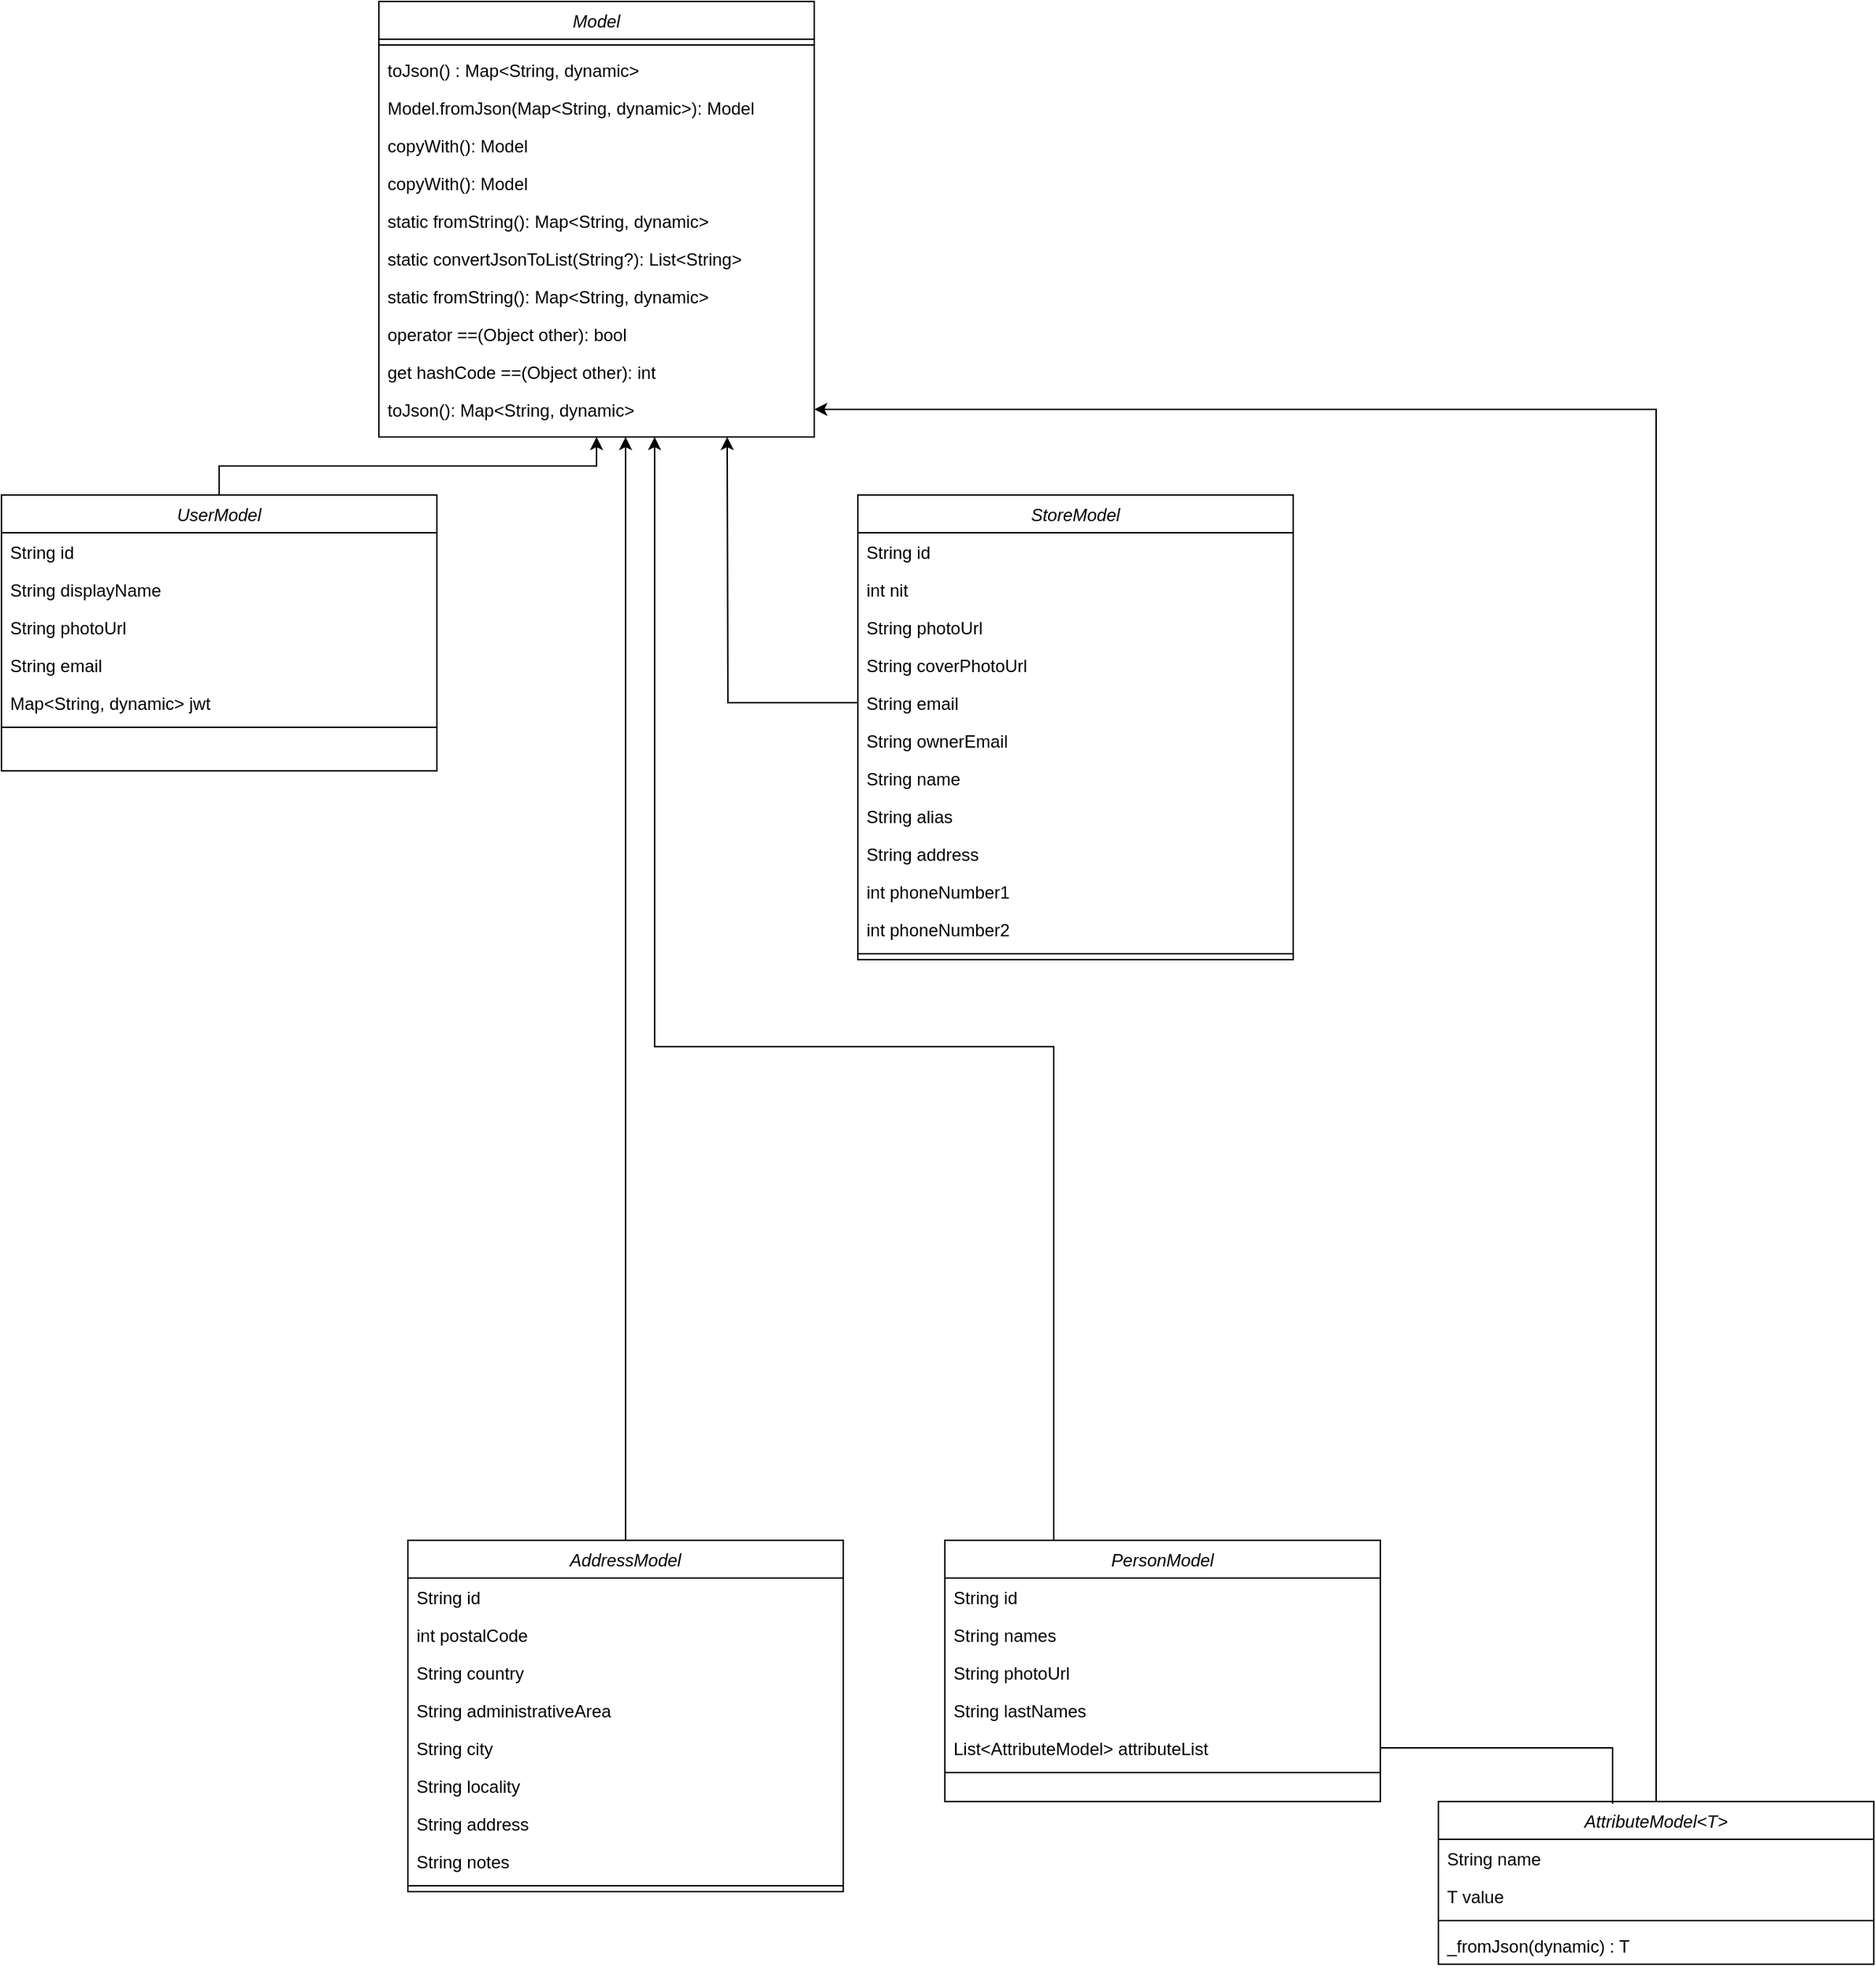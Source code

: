 <mxfile version="22.1.2" type="device">
  <diagram id="C5RBs43oDa-KdzZeNtuy" name="Page-1">
    <mxGraphModel dx="3695" dy="1688" grid="1" gridSize="10" guides="1" tooltips="1" connect="1" arrows="1" fold="1" page="1" pageScale="1" pageWidth="827" pageHeight="1169" math="0" shadow="0">
      <root>
        <mxCell id="WIyWlLk6GJQsqaUBKTNV-0" />
        <mxCell id="WIyWlLk6GJQsqaUBKTNV-1" parent="WIyWlLk6GJQsqaUBKTNV-0" />
        <mxCell id="m3j3JVI42onD2ivkwGoU-23" style="edgeStyle=orthogonalEdgeStyle;rounded=0;orthogonalLoop=1;jettySize=auto;html=1;startArrow=classic;startFill=1;strokeColor=default;endArrow=none;endFill=0;" parent="WIyWlLk6GJQsqaUBKTNV-1" source="zkfFHV4jXpPFQw0GAbJ--0" target="m3j3JVI42onD2ivkwGoU-8" edge="1">
          <mxGeometry relative="1" as="geometry" />
        </mxCell>
        <mxCell id="zkfFHV4jXpPFQw0GAbJ--0" value="Model" style="swimlane;fontStyle=2;align=center;verticalAlign=top;childLayout=stackLayout;horizontal=1;startSize=26;horizontalStack=0;resizeParent=1;resizeLast=0;collapsible=1;marginBottom=0;rounded=0;shadow=0;strokeWidth=1;" parent="WIyWlLk6GJQsqaUBKTNV-1" vertex="1">
          <mxGeometry x="210" width="300" height="300" as="geometry">
            <mxRectangle x="230" y="140" width="160" height="26" as="alternateBounds" />
          </mxGeometry>
        </mxCell>
        <mxCell id="zkfFHV4jXpPFQw0GAbJ--4" value="" style="line;html=1;strokeWidth=1;align=left;verticalAlign=middle;spacingTop=-1;spacingLeft=3;spacingRight=3;rotatable=0;labelPosition=right;points=[];portConstraint=eastwest;" parent="zkfFHV4jXpPFQw0GAbJ--0" vertex="1">
          <mxGeometry y="26" width="300" height="8" as="geometry" />
        </mxCell>
        <mxCell id="zkfFHV4jXpPFQw0GAbJ--5" value="toJson() : Map&lt;String, dynamic&gt;" style="text;align=left;verticalAlign=top;spacingLeft=4;spacingRight=4;overflow=hidden;rotatable=0;points=[[0,0.5],[1,0.5]];portConstraint=eastwest;" parent="zkfFHV4jXpPFQw0GAbJ--0" vertex="1">
          <mxGeometry y="34" width="300" height="26" as="geometry" />
        </mxCell>
        <mxCell id="m3j3JVI42onD2ivkwGoU-0" value="Model.fromJson(Map&lt;String, dynamic&gt;): Model " style="text;align=left;verticalAlign=top;spacingLeft=4;spacingRight=4;overflow=hidden;rotatable=0;points=[[0,0.5],[1,0.5]];portConstraint=eastwest;" parent="zkfFHV4jXpPFQw0GAbJ--0" vertex="1">
          <mxGeometry y="60" width="300" height="26" as="geometry" />
        </mxCell>
        <mxCell id="m3j3JVI42onD2ivkwGoU-1" value="copyWith(): Model " style="text;align=left;verticalAlign=top;spacingLeft=4;spacingRight=4;overflow=hidden;rotatable=0;points=[[0,0.5],[1,0.5]];portConstraint=eastwest;" parent="zkfFHV4jXpPFQw0GAbJ--0" vertex="1">
          <mxGeometry y="86" width="300" height="26" as="geometry" />
        </mxCell>
        <mxCell id="m3j3JVI42onD2ivkwGoU-2" value="copyWith(): Model " style="text;align=left;verticalAlign=top;spacingLeft=4;spacingRight=4;overflow=hidden;rotatable=0;points=[[0,0.5],[1,0.5]];portConstraint=eastwest;" parent="zkfFHV4jXpPFQw0GAbJ--0" vertex="1">
          <mxGeometry y="112" width="300" height="26" as="geometry" />
        </mxCell>
        <mxCell id="m3j3JVI42onD2ivkwGoU-3" value="static fromString(): Map&lt;String, dynamic&gt; " style="text;align=left;verticalAlign=top;spacingLeft=4;spacingRight=4;overflow=hidden;rotatable=0;points=[[0,0.5],[1,0.5]];portConstraint=eastwest;" parent="zkfFHV4jXpPFQw0GAbJ--0" vertex="1">
          <mxGeometry y="138" width="300" height="26" as="geometry" />
        </mxCell>
        <mxCell id="m3j3JVI42onD2ivkwGoU-4" value="static convertJsonToList(String?): List&lt;String&gt;" style="text;align=left;verticalAlign=top;spacingLeft=4;spacingRight=4;overflow=hidden;rotatable=0;points=[[0,0.5],[1,0.5]];portConstraint=eastwest;" parent="zkfFHV4jXpPFQw0GAbJ--0" vertex="1">
          <mxGeometry y="164" width="300" height="26" as="geometry" />
        </mxCell>
        <mxCell id="m3j3JVI42onD2ivkwGoU-5" value="static fromString(): Map&lt;String, dynamic&gt; " style="text;align=left;verticalAlign=top;spacingLeft=4;spacingRight=4;overflow=hidden;rotatable=0;points=[[0,0.5],[1,0.5]];portConstraint=eastwest;" parent="zkfFHV4jXpPFQw0GAbJ--0" vertex="1">
          <mxGeometry y="190" width="300" height="26" as="geometry" />
        </mxCell>
        <mxCell id="m3j3JVI42onD2ivkwGoU-6" value="operator ==(Object other): bool" style="text;align=left;verticalAlign=top;spacingLeft=4;spacingRight=4;overflow=hidden;rotatable=0;points=[[0,0.5],[1,0.5]];portConstraint=eastwest;" parent="zkfFHV4jXpPFQw0GAbJ--0" vertex="1">
          <mxGeometry y="216" width="300" height="26" as="geometry" />
        </mxCell>
        <mxCell id="m3j3JVI42onD2ivkwGoU-7" value="get hashCode ==(Object other): int" style="text;align=left;verticalAlign=top;spacingLeft=4;spacingRight=4;overflow=hidden;rotatable=0;points=[[0,0.5],[1,0.5]];portConstraint=eastwest;" parent="zkfFHV4jXpPFQw0GAbJ--0" vertex="1">
          <mxGeometry y="242" width="300" height="26" as="geometry" />
        </mxCell>
        <mxCell id="m3j3JVI42onD2ivkwGoU-28" value="toJson(): Map&lt;String, dynamic&gt;" style="text;align=left;verticalAlign=top;spacingLeft=4;spacingRight=4;overflow=hidden;rotatable=0;points=[[0,0.5],[1,0.5]];portConstraint=eastwest;" parent="zkfFHV4jXpPFQw0GAbJ--0" vertex="1">
          <mxGeometry y="268" width="300" height="26" as="geometry" />
        </mxCell>
        <mxCell id="m3j3JVI42onD2ivkwGoU-8" value="UserModel" style="swimlane;fontStyle=2;align=center;verticalAlign=top;childLayout=stackLayout;horizontal=1;startSize=26;horizontalStack=0;resizeParent=1;resizeLast=0;collapsible=1;marginBottom=0;rounded=0;shadow=0;strokeWidth=1;" parent="WIyWlLk6GJQsqaUBKTNV-1" vertex="1">
          <mxGeometry x="-50" y="340" width="300" height="190" as="geometry">
            <mxRectangle x="230" y="140" width="160" height="26" as="alternateBounds" />
          </mxGeometry>
        </mxCell>
        <mxCell id="m3j3JVI42onD2ivkwGoU-9" value="String id" style="text;align=left;verticalAlign=top;spacingLeft=4;spacingRight=4;overflow=hidden;rotatable=0;points=[[0,0.5],[1,0.5]];portConstraint=eastwest;" parent="m3j3JVI42onD2ivkwGoU-8" vertex="1">
          <mxGeometry y="26" width="300" height="26" as="geometry" />
        </mxCell>
        <mxCell id="m3j3JVI42onD2ivkwGoU-24" value="String displayName" style="text;align=left;verticalAlign=top;spacingLeft=4;spacingRight=4;overflow=hidden;rotatable=0;points=[[0,0.5],[1,0.5]];portConstraint=eastwest;" parent="m3j3JVI42onD2ivkwGoU-8" vertex="1">
          <mxGeometry y="52" width="300" height="26" as="geometry" />
        </mxCell>
        <mxCell id="m3j3JVI42onD2ivkwGoU-25" value="String photoUrl" style="text;align=left;verticalAlign=top;spacingLeft=4;spacingRight=4;overflow=hidden;rotatable=0;points=[[0,0.5],[1,0.5]];portConstraint=eastwest;" parent="m3j3JVI42onD2ivkwGoU-8" vertex="1">
          <mxGeometry y="78" width="300" height="26" as="geometry" />
        </mxCell>
        <mxCell id="m3j3JVI42onD2ivkwGoU-26" value="String email" style="text;align=left;verticalAlign=top;spacingLeft=4;spacingRight=4;overflow=hidden;rotatable=0;points=[[0,0.5],[1,0.5]];portConstraint=eastwest;" parent="m3j3JVI42onD2ivkwGoU-8" vertex="1">
          <mxGeometry y="104" width="300" height="26" as="geometry" />
        </mxCell>
        <mxCell id="m3j3JVI42onD2ivkwGoU-27" value="Map&lt;String, dynamic&gt; jwt" style="text;align=left;verticalAlign=top;spacingLeft=4;spacingRight=4;overflow=hidden;rotatable=0;points=[[0,0.5],[1,0.5]];portConstraint=eastwest;" parent="m3j3JVI42onD2ivkwGoU-8" vertex="1">
          <mxGeometry y="130" width="300" height="26" as="geometry" />
        </mxCell>
        <mxCell id="m3j3JVI42onD2ivkwGoU-10" value="" style="line;html=1;strokeWidth=1;align=left;verticalAlign=middle;spacingTop=-1;spacingLeft=3;spacingRight=3;rotatable=0;labelPosition=right;points=[];portConstraint=eastwest;" parent="m3j3JVI42onD2ivkwGoU-8" vertex="1">
          <mxGeometry y="156" width="300" height="8" as="geometry" />
        </mxCell>
        <mxCell id="KPI_rZRXzxfwPaaVo52E-7" style="edgeStyle=orthogonalEdgeStyle;rounded=0;orthogonalLoop=1;jettySize=auto;html=1;" parent="WIyWlLk6GJQsqaUBKTNV-1" source="KPI_rZRXzxfwPaaVo52E-4" edge="1">
          <mxGeometry relative="1" as="geometry">
            <mxPoint x="450" y="300" as="targetPoint" />
            <mxPoint x="530" y="480" as="sourcePoint" />
          </mxGeometry>
        </mxCell>
        <mxCell id="KPI_rZRXzxfwPaaVo52E-0" value="StoreModel" style="swimlane;fontStyle=2;align=center;verticalAlign=top;childLayout=stackLayout;horizontal=1;startSize=26;horizontalStack=0;resizeParent=1;resizeLast=0;collapsible=1;marginBottom=0;rounded=0;shadow=0;strokeWidth=1;" parent="WIyWlLk6GJQsqaUBKTNV-1" vertex="1">
          <mxGeometry x="540" y="340" width="300" height="320" as="geometry">
            <mxRectangle x="230" y="140" width="160" height="26" as="alternateBounds" />
          </mxGeometry>
        </mxCell>
        <mxCell id="KPI_rZRXzxfwPaaVo52E-1" value="String id" style="text;align=left;verticalAlign=top;spacingLeft=4;spacingRight=4;overflow=hidden;rotatable=0;points=[[0,0.5],[1,0.5]];portConstraint=eastwest;" parent="KPI_rZRXzxfwPaaVo52E-0" vertex="1">
          <mxGeometry y="26" width="300" height="26" as="geometry" />
        </mxCell>
        <mxCell id="KPI_rZRXzxfwPaaVo52E-2" value="int nit" style="text;align=left;verticalAlign=top;spacingLeft=4;spacingRight=4;overflow=hidden;rotatable=0;points=[[0,0.5],[1,0.5]];portConstraint=eastwest;" parent="KPI_rZRXzxfwPaaVo52E-0" vertex="1">
          <mxGeometry y="52" width="300" height="26" as="geometry" />
        </mxCell>
        <mxCell id="KPI_rZRXzxfwPaaVo52E-3" value="String photoUrl" style="text;align=left;verticalAlign=top;spacingLeft=4;spacingRight=4;overflow=hidden;rotatable=0;points=[[0,0.5],[1,0.5]];portConstraint=eastwest;" parent="KPI_rZRXzxfwPaaVo52E-0" vertex="1">
          <mxGeometry y="78" width="300" height="26" as="geometry" />
        </mxCell>
        <mxCell id="Lvysa0Bn7AFFFrW5yKyB-0" value="String coverPhotoUrl" style="text;align=left;verticalAlign=top;spacingLeft=4;spacingRight=4;overflow=hidden;rotatable=0;points=[[0,0.5],[1,0.5]];portConstraint=eastwest;" parent="KPI_rZRXzxfwPaaVo52E-0" vertex="1">
          <mxGeometry y="104" width="300" height="26" as="geometry" />
        </mxCell>
        <mxCell id="KPI_rZRXzxfwPaaVo52E-4" value="String email" style="text;align=left;verticalAlign=top;spacingLeft=4;spacingRight=4;overflow=hidden;rotatable=0;points=[[0,0.5],[1,0.5]];portConstraint=eastwest;" parent="KPI_rZRXzxfwPaaVo52E-0" vertex="1">
          <mxGeometry y="130" width="300" height="26" as="geometry" />
        </mxCell>
        <mxCell id="KPI_rZRXzxfwPaaVo52E-27" value="String ownerEmail" style="text;align=left;verticalAlign=top;spacingLeft=4;spacingRight=4;overflow=hidden;rotatable=0;points=[[0,0.5],[1,0.5]];portConstraint=eastwest;" parent="KPI_rZRXzxfwPaaVo52E-0" vertex="1">
          <mxGeometry y="156" width="300" height="26" as="geometry" />
        </mxCell>
        <mxCell id="KPI_rZRXzxfwPaaVo52E-5" value="String name" style="text;align=left;verticalAlign=top;spacingLeft=4;spacingRight=4;overflow=hidden;rotatable=0;points=[[0,0.5],[1,0.5]];portConstraint=eastwest;" parent="KPI_rZRXzxfwPaaVo52E-0" vertex="1">
          <mxGeometry y="182" width="300" height="26" as="geometry" />
        </mxCell>
        <mxCell id="KPI_rZRXzxfwPaaVo52E-8" value="String alias" style="text;align=left;verticalAlign=top;spacingLeft=4;spacingRight=4;overflow=hidden;rotatable=0;points=[[0,0.5],[1,0.5]];portConstraint=eastwest;" parent="KPI_rZRXzxfwPaaVo52E-0" vertex="1">
          <mxGeometry y="208" width="300" height="26" as="geometry" />
        </mxCell>
        <mxCell id="KPI_rZRXzxfwPaaVo52E-10" value="String address" style="text;align=left;verticalAlign=top;spacingLeft=4;spacingRight=4;overflow=hidden;rotatable=0;points=[[0,0.5],[1,0.5]];portConstraint=eastwest;" parent="KPI_rZRXzxfwPaaVo52E-0" vertex="1">
          <mxGeometry y="234" width="300" height="26" as="geometry" />
        </mxCell>
        <mxCell id="KPI_rZRXzxfwPaaVo52E-24" value="int phoneNumber1" style="text;align=left;verticalAlign=top;spacingLeft=4;spacingRight=4;overflow=hidden;rotatable=0;points=[[0,0.5],[1,0.5]];portConstraint=eastwest;" parent="KPI_rZRXzxfwPaaVo52E-0" vertex="1">
          <mxGeometry y="260" width="300" height="26" as="geometry" />
        </mxCell>
        <mxCell id="KPI_rZRXzxfwPaaVo52E-26" value="int phoneNumber2" style="text;align=left;verticalAlign=top;spacingLeft=4;spacingRight=4;overflow=hidden;rotatable=0;points=[[0,0.5],[1,0.5]];portConstraint=eastwest;" parent="KPI_rZRXzxfwPaaVo52E-0" vertex="1">
          <mxGeometry y="286" width="300" height="26" as="geometry" />
        </mxCell>
        <mxCell id="KPI_rZRXzxfwPaaVo52E-6" value="" style="line;html=1;strokeWidth=1;align=left;verticalAlign=middle;spacingTop=-1;spacingLeft=3;spacingRight=3;rotatable=0;labelPosition=right;points=[];portConstraint=eastwest;" parent="KPI_rZRXzxfwPaaVo52E-0" vertex="1">
          <mxGeometry y="312" width="300" height="8" as="geometry" />
        </mxCell>
        <mxCell id="KPI_rZRXzxfwPaaVo52E-23" style="edgeStyle=orthogonalEdgeStyle;rounded=0;orthogonalLoop=1;jettySize=auto;html=1;" parent="WIyWlLk6GJQsqaUBKTNV-1" source="KPI_rZRXzxfwPaaVo52E-11" edge="1">
          <mxGeometry relative="1" as="geometry">
            <mxPoint x="380" y="300" as="targetPoint" />
          </mxGeometry>
        </mxCell>
        <mxCell id="KPI_rZRXzxfwPaaVo52E-11" value="AddressModel" style="swimlane;fontStyle=2;align=center;verticalAlign=top;childLayout=stackLayout;horizontal=1;startSize=26;horizontalStack=0;resizeParent=1;resizeLast=0;collapsible=1;marginBottom=0;rounded=0;shadow=0;strokeWidth=1;" parent="WIyWlLk6GJQsqaUBKTNV-1" vertex="1">
          <mxGeometry x="230" y="1060" width="300" height="242" as="geometry">
            <mxRectangle x="230" y="140" width="160" height="26" as="alternateBounds" />
          </mxGeometry>
        </mxCell>
        <mxCell id="KPI_rZRXzxfwPaaVo52E-12" value="String id" style="text;align=left;verticalAlign=top;spacingLeft=4;spacingRight=4;overflow=hidden;rotatable=0;points=[[0,0.5],[1,0.5]];portConstraint=eastwest;" parent="KPI_rZRXzxfwPaaVo52E-11" vertex="1">
          <mxGeometry y="26" width="300" height="26" as="geometry" />
        </mxCell>
        <mxCell id="KPI_rZRXzxfwPaaVo52E-13" value="int postalCode" style="text;align=left;verticalAlign=top;spacingLeft=4;spacingRight=4;overflow=hidden;rotatable=0;points=[[0,0.5],[1,0.5]];portConstraint=eastwest;" parent="KPI_rZRXzxfwPaaVo52E-11" vertex="1">
          <mxGeometry y="52" width="300" height="26" as="geometry" />
        </mxCell>
        <mxCell id="KPI_rZRXzxfwPaaVo52E-15" value="String country" style="text;align=left;verticalAlign=top;spacingLeft=4;spacingRight=4;overflow=hidden;rotatable=0;points=[[0,0.5],[1,0.5]];portConstraint=eastwest;" parent="KPI_rZRXzxfwPaaVo52E-11" vertex="1">
          <mxGeometry y="78" width="300" height="26" as="geometry" />
        </mxCell>
        <mxCell id="KPI_rZRXzxfwPaaVo52E-19" value="String administrativeArea" style="text;align=left;verticalAlign=top;spacingLeft=4;spacingRight=4;overflow=hidden;rotatable=0;points=[[0,0.5],[1,0.5]];portConstraint=eastwest;" parent="KPI_rZRXzxfwPaaVo52E-11" vertex="1">
          <mxGeometry y="104" width="300" height="26" as="geometry" />
        </mxCell>
        <mxCell id="KPI_rZRXzxfwPaaVo52E-16" value="String city" style="text;align=left;verticalAlign=top;spacingLeft=4;spacingRight=4;overflow=hidden;rotatable=0;points=[[0,0.5],[1,0.5]];portConstraint=eastwest;" parent="KPI_rZRXzxfwPaaVo52E-11" vertex="1">
          <mxGeometry y="130" width="300" height="26" as="geometry" />
        </mxCell>
        <mxCell id="KPI_rZRXzxfwPaaVo52E-18" value="String locality" style="text;align=left;verticalAlign=top;spacingLeft=4;spacingRight=4;overflow=hidden;rotatable=0;points=[[0,0.5],[1,0.5]];portConstraint=eastwest;" parent="KPI_rZRXzxfwPaaVo52E-11" vertex="1">
          <mxGeometry y="156" width="300" height="26" as="geometry" />
        </mxCell>
        <mxCell id="KPI_rZRXzxfwPaaVo52E-17" value="String address" style="text;align=left;verticalAlign=top;spacingLeft=4;spacingRight=4;overflow=hidden;rotatable=0;points=[[0,0.5],[1,0.5]];portConstraint=eastwest;" parent="KPI_rZRXzxfwPaaVo52E-11" vertex="1">
          <mxGeometry y="182" width="300" height="26" as="geometry" />
        </mxCell>
        <mxCell id="KPI_rZRXzxfwPaaVo52E-22" value="String notes" style="text;align=left;verticalAlign=top;spacingLeft=4;spacingRight=4;overflow=hidden;rotatable=0;points=[[0,0.5],[1,0.5]];portConstraint=eastwest;" parent="KPI_rZRXzxfwPaaVo52E-11" vertex="1">
          <mxGeometry y="208" width="300" height="26" as="geometry" />
        </mxCell>
        <mxCell id="KPI_rZRXzxfwPaaVo52E-20" value="" style="line;html=1;strokeWidth=1;align=left;verticalAlign=middle;spacingTop=-1;spacingLeft=3;spacingRight=3;rotatable=0;labelPosition=right;points=[];portConstraint=eastwest;" parent="KPI_rZRXzxfwPaaVo52E-11" vertex="1">
          <mxGeometry y="234" width="300" height="8" as="geometry" />
        </mxCell>
        <mxCell id="ItlGgzYxVU4d8sN8DS-x-13" style="edgeStyle=orthogonalEdgeStyle;rounded=0;orthogonalLoop=1;jettySize=auto;html=1;exitX=0.25;exitY=0;exitDx=0;exitDy=0;" edge="1" parent="WIyWlLk6GJQsqaUBKTNV-1" source="ItlGgzYxVU4d8sN8DS-x-0">
          <mxGeometry relative="1" as="geometry">
            <mxPoint x="400" y="300" as="targetPoint" />
            <Array as="points">
              <mxPoint x="400" y="720" />
            </Array>
          </mxGeometry>
        </mxCell>
        <mxCell id="ItlGgzYxVU4d8sN8DS-x-0" value="PersonModel" style="swimlane;fontStyle=2;align=center;verticalAlign=top;childLayout=stackLayout;horizontal=1;startSize=26;horizontalStack=0;resizeParent=1;resizeLast=0;collapsible=1;marginBottom=0;rounded=0;shadow=0;strokeWidth=1;" vertex="1" parent="WIyWlLk6GJQsqaUBKTNV-1">
          <mxGeometry x="600" y="1060" width="300" height="180" as="geometry">
            <mxRectangle x="230" y="140" width="160" height="26" as="alternateBounds" />
          </mxGeometry>
        </mxCell>
        <mxCell id="ItlGgzYxVU4d8sN8DS-x-1" value="String id" style="text;align=left;verticalAlign=top;spacingLeft=4;spacingRight=4;overflow=hidden;rotatable=0;points=[[0,0.5],[1,0.5]];portConstraint=eastwest;" vertex="1" parent="ItlGgzYxVU4d8sN8DS-x-0">
          <mxGeometry y="26" width="300" height="26" as="geometry" />
        </mxCell>
        <mxCell id="ItlGgzYxVU4d8sN8DS-x-3" value="String names" style="text;align=left;verticalAlign=top;spacingLeft=4;spacingRight=4;overflow=hidden;rotatable=0;points=[[0,0.5],[1,0.5]];portConstraint=eastwest;" vertex="1" parent="ItlGgzYxVU4d8sN8DS-x-0">
          <mxGeometry y="52" width="300" height="26" as="geometry" />
        </mxCell>
        <mxCell id="ItlGgzYxVU4d8sN8DS-x-4" value="String photoUrl" style="text;align=left;verticalAlign=top;spacingLeft=4;spacingRight=4;overflow=hidden;rotatable=0;points=[[0,0.5],[1,0.5]];portConstraint=eastwest;" vertex="1" parent="ItlGgzYxVU4d8sN8DS-x-0">
          <mxGeometry y="78" width="300" height="26" as="geometry" />
        </mxCell>
        <mxCell id="ItlGgzYxVU4d8sN8DS-x-23" value="String lastNames" style="text;align=left;verticalAlign=top;spacingLeft=4;spacingRight=4;overflow=hidden;rotatable=0;points=[[0,0.5],[1,0.5]];portConstraint=eastwest;" vertex="1" parent="ItlGgzYxVU4d8sN8DS-x-0">
          <mxGeometry y="104" width="300" height="26" as="geometry" />
        </mxCell>
        <mxCell id="ItlGgzYxVU4d8sN8DS-x-5" value="List&lt;AttributeModel&gt; attributeList" style="text;align=left;verticalAlign=top;spacingLeft=4;spacingRight=4;overflow=hidden;rotatable=0;points=[[0,0.5],[1,0.5]];portConstraint=eastwest;" vertex="1" parent="ItlGgzYxVU4d8sN8DS-x-0">
          <mxGeometry y="130" width="300" height="26" as="geometry" />
        </mxCell>
        <mxCell id="ItlGgzYxVU4d8sN8DS-x-12" value="" style="line;html=1;strokeWidth=1;align=left;verticalAlign=middle;spacingTop=-1;spacingLeft=3;spacingRight=3;rotatable=0;labelPosition=right;points=[];portConstraint=eastwest;" vertex="1" parent="ItlGgzYxVU4d8sN8DS-x-0">
          <mxGeometry y="156" width="300" height="8" as="geometry" />
        </mxCell>
        <mxCell id="ItlGgzYxVU4d8sN8DS-x-27" style="edgeStyle=orthogonalEdgeStyle;rounded=0;orthogonalLoop=1;jettySize=auto;html=1;" edge="1" parent="WIyWlLk6GJQsqaUBKTNV-1" source="ItlGgzYxVU4d8sN8DS-x-14" target="m3j3JVI42onD2ivkwGoU-28">
          <mxGeometry relative="1" as="geometry">
            <mxPoint x="1150" y="1230" as="sourcePoint" />
          </mxGeometry>
        </mxCell>
        <mxCell id="ItlGgzYxVU4d8sN8DS-x-14" value="AttributeModel&lt;T&gt;" style="swimlane;fontStyle=2;align=center;verticalAlign=top;childLayout=stackLayout;horizontal=1;startSize=26;horizontalStack=0;resizeParent=1;resizeLast=0;collapsible=1;marginBottom=0;rounded=0;shadow=0;strokeWidth=1;" vertex="1" parent="WIyWlLk6GJQsqaUBKTNV-1">
          <mxGeometry x="940" y="1240" width="300" height="112" as="geometry">
            <mxRectangle x="230" y="140" width="160" height="26" as="alternateBounds" />
          </mxGeometry>
        </mxCell>
        <mxCell id="ItlGgzYxVU4d8sN8DS-x-15" value="String name" style="text;align=left;verticalAlign=top;spacingLeft=4;spacingRight=4;overflow=hidden;rotatable=0;points=[[0,0.5],[1,0.5]];portConstraint=eastwest;" vertex="1" parent="ItlGgzYxVU4d8sN8DS-x-14">
          <mxGeometry y="26" width="300" height="26" as="geometry" />
        </mxCell>
        <mxCell id="ItlGgzYxVU4d8sN8DS-x-16" value="T value" style="text;align=left;verticalAlign=top;spacingLeft=4;spacingRight=4;overflow=hidden;rotatable=0;points=[[0,0.5],[1,0.5]];portConstraint=eastwest;" vertex="1" parent="ItlGgzYxVU4d8sN8DS-x-14">
          <mxGeometry y="52" width="300" height="26" as="geometry" />
        </mxCell>
        <mxCell id="ItlGgzYxVU4d8sN8DS-x-20" value="" style="line;html=1;strokeWidth=1;align=left;verticalAlign=middle;spacingTop=-1;spacingLeft=3;spacingRight=3;rotatable=0;labelPosition=right;points=[];portConstraint=eastwest;" vertex="1" parent="ItlGgzYxVU4d8sN8DS-x-14">
          <mxGeometry y="78" width="300" height="8" as="geometry" />
        </mxCell>
        <mxCell id="ItlGgzYxVU4d8sN8DS-x-26" value="_fromJson(dynamic) : T" style="text;align=left;verticalAlign=top;spacingLeft=4;spacingRight=4;overflow=hidden;rotatable=0;points=[[0,0.5],[1,0.5]];portConstraint=eastwest;" vertex="1" parent="ItlGgzYxVU4d8sN8DS-x-14">
          <mxGeometry y="86" width="300" height="26" as="geometry" />
        </mxCell>
        <mxCell id="ItlGgzYxVU4d8sN8DS-x-24" style="edgeStyle=orthogonalEdgeStyle;rounded=0;orthogonalLoop=1;jettySize=auto;html=1;entryX=0.4;entryY=0.013;entryDx=0;entryDy=0;entryPerimeter=0;endArrow=none;endFill=0;" edge="1" parent="WIyWlLk6GJQsqaUBKTNV-1" source="ItlGgzYxVU4d8sN8DS-x-5" target="ItlGgzYxVU4d8sN8DS-x-14">
          <mxGeometry relative="1" as="geometry">
            <Array as="points">
              <mxPoint x="1060" y="1203" />
              <mxPoint x="1060" y="1242" />
            </Array>
          </mxGeometry>
        </mxCell>
      </root>
    </mxGraphModel>
  </diagram>
</mxfile>
